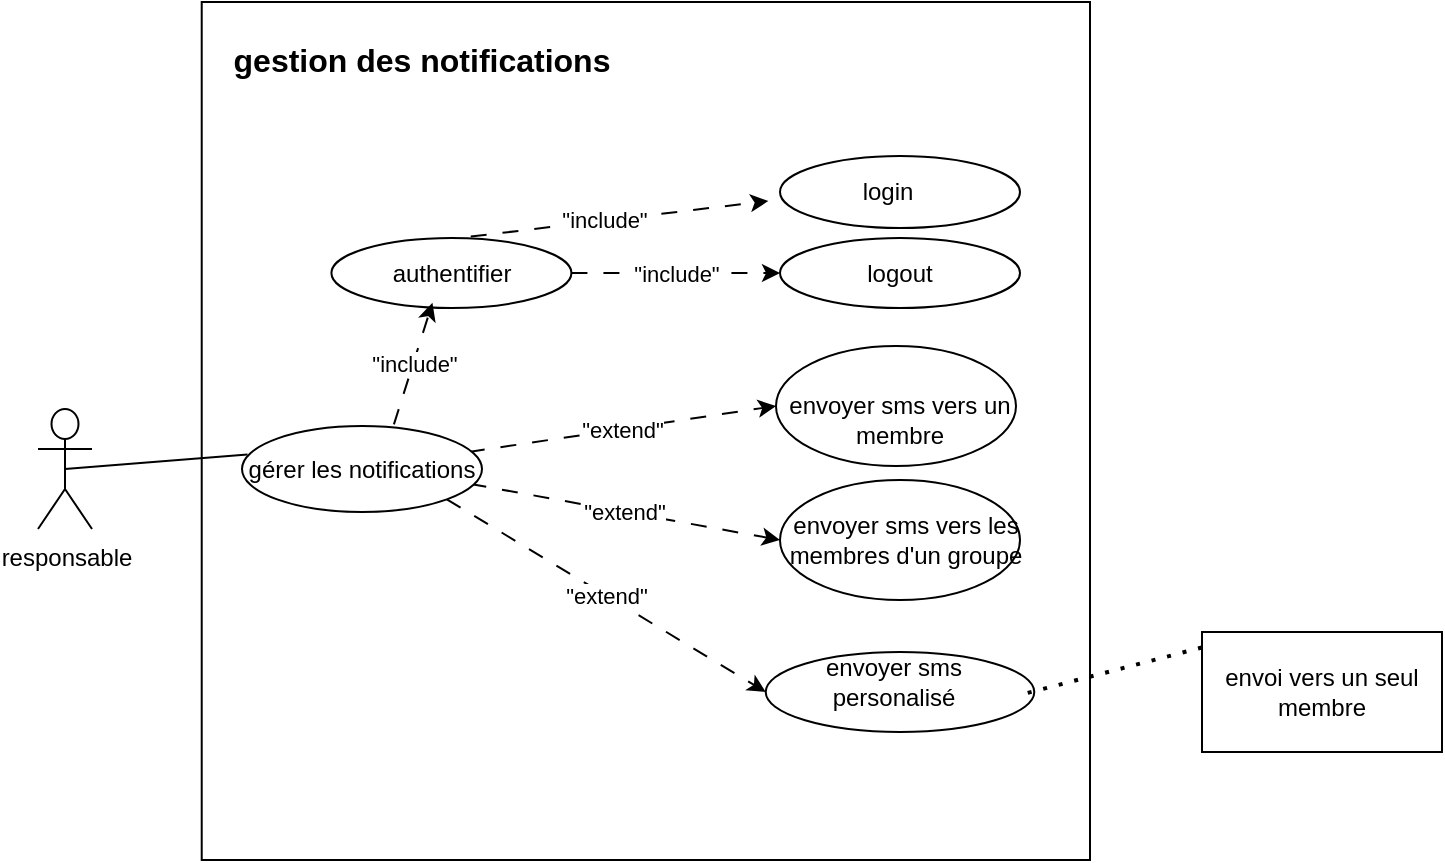 <mxfile version="27.0.9">
  <diagram name="Page-1" id="1hs5s9o86z9CkmKRlvlU">
    <mxGraphModel dx="692" dy="595" grid="0" gridSize="10" guides="1" tooltips="1" connect="1" arrows="1" fold="1" page="1" pageScale="1" pageWidth="827" pageHeight="1169" math="0" shadow="0">
      <root>
        <mxCell id="0" />
        <mxCell id="1" parent="0" />
        <mxCell id="x0ar0F_R1HiH6jSFdx14-1" value="" style="rounded=0;whiteSpace=wrap;html=1;movable=1;resizable=1;rotatable=1;deletable=1;editable=1;locked=0;connectable=1;" parent="1" vertex="1">
          <mxGeometry x="105.86" y="100" width="444.14" height="429" as="geometry" />
        </mxCell>
        <mxCell id="m7XsVHhVL0BLHQTgYPTq-2" value="responsable" style="shape=umlActor;verticalLabelPosition=bottom;verticalAlign=top;html=1;" parent="1" vertex="1">
          <mxGeometry x="24" y="303.5" width="27" height="60" as="geometry" />
        </mxCell>
        <mxCell id="m7XsVHhVL0BLHQTgYPTq-6" value="" style="shape=ellipse;container=1;horizontal=1;horizontalStack=0;resizeParent=1;resizeParentMax=0;resizeLast=0;html=1;dashed=0;collapsible=0;" parent="1" vertex="1">
          <mxGeometry x="395" y="177" width="120" height="36" as="geometry" />
        </mxCell>
        <mxCell id="m7XsVHhVL0BLHQTgYPTq-7" value="login" style="html=1;strokeColor=none;fillColor=none;align=center;verticalAlign=middle;rotatable=0;whiteSpace=wrap;" parent="m7XsVHhVL0BLHQTgYPTq-6" vertex="1">
          <mxGeometry x="-5.8" y="13.5" width="120" height="9" as="geometry" />
        </mxCell>
        <mxCell id="m7XsVHhVL0BLHQTgYPTq-11" value="" style="shape=ellipse;container=1;horizontal=1;horizontalStack=0;resizeParent=1;resizeParentMax=0;resizeLast=0;html=1;dashed=0;collapsible=0;" parent="1" vertex="1">
          <mxGeometry x="395" y="218" width="120" height="35" as="geometry" />
        </mxCell>
        <mxCell id="m7XsVHhVL0BLHQTgYPTq-12" value="logout" style="html=1;strokeColor=none;fillColor=none;align=center;verticalAlign=middle;rotatable=0;whiteSpace=wrap;" parent="m7XsVHhVL0BLHQTgYPTq-11" vertex="1">
          <mxGeometry y="13.125" width="120" height="8.75" as="geometry" />
        </mxCell>
        <mxCell id="m7XsVHhVL0BLHQTgYPTq-19" value="" style="shape=ellipse;container=1;horizontal=1;horizontalStack=0;resizeParent=1;resizeParentMax=0;resizeLast=0;html=1;dashed=0;collapsible=0;" parent="1" vertex="1">
          <mxGeometry x="393" y="272" width="120" height="60" as="geometry" />
        </mxCell>
        <mxCell id="m7XsVHhVL0BLHQTgYPTq-20" value="envoyer sms vers un membre" style="html=1;strokeColor=none;fillColor=none;align=center;verticalAlign=middle;rotatable=0;whiteSpace=wrap;" parent="m7XsVHhVL0BLHQTgYPTq-19" vertex="1">
          <mxGeometry x="2" y="29.001" width="120" height="15" as="geometry" />
        </mxCell>
        <mxCell id="m7XsVHhVL0BLHQTgYPTq-45" value="&quot;include&quot;" style="endArrow=classic;html=1;rounded=0;entryX=0;entryY=1;entryDx=0;entryDy=0;endFill=1;exitX=0.448;exitY=0.034;exitDx=0;exitDy=0;exitPerimeter=0;dashed=1;dashPattern=8 8;" parent="1" target="m7XsVHhVL0BLHQTgYPTq-7" edge="1" source="IpsxSTV4VF9uKnn7z6dg-2">
          <mxGeometry width="50" height="50" relative="1" as="geometry">
            <mxPoint x="-21" y="206" as="sourcePoint" />
            <mxPoint x="355" y="274" as="targetPoint" />
          </mxGeometry>
        </mxCell>
        <mxCell id="m7XsVHhVL0BLHQTgYPTq-46" value="&quot;include&quot;" style="endArrow=classic;html=1;rounded=0;entryX=0;entryY=0.5;entryDx=0;entryDy=0;endFill=1;dashed=1;dashPattern=8 8;" parent="1" target="m7XsVHhVL0BLHQTgYPTq-12" edge="1" source="IpsxSTV4VF9uKnn7z6dg-2">
          <mxGeometry width="50" height="50" relative="1" as="geometry">
            <mxPoint x="-9" y="223" as="sourcePoint" />
            <mxPoint x="309" y="264" as="targetPoint" />
          </mxGeometry>
        </mxCell>
        <mxCell id="m7XsVHhVL0BLHQTgYPTq-48" value="&quot;extend&quot;" style="endArrow=classic;html=1;rounded=0;entryX=0;entryY=0.5;entryDx=0;entryDy=0;endFill=1;exitX=0.945;exitY=0.302;exitDx=0;exitDy=0;exitPerimeter=0;dashed=1;dashPattern=8 8;" parent="1" target="m7XsVHhVL0BLHQTgYPTq-19" edge="1" source="IpsxSTV4VF9uKnn7z6dg-1">
          <mxGeometry width="50" height="50" relative="1" as="geometry">
            <mxPoint x="-6" y="244" as="sourcePoint" />
            <mxPoint x="579" y="394" as="targetPoint" />
            <Array as="points" />
          </mxGeometry>
        </mxCell>
        <mxCell id="m7XsVHhVL0BLHQTgYPTq-110" value="" style="shape=ellipse;container=1;horizontal=1;horizontalStack=0;resizeParent=1;resizeParentMax=0;resizeLast=0;html=1;dashed=0;collapsible=0;" parent="1" vertex="1">
          <mxGeometry x="395" y="339" width="120" height="60" as="geometry" />
        </mxCell>
        <mxCell id="m7XsVHhVL0BLHQTgYPTq-111" value="envoyer sms vers les membres d&#39;un groupe" style="html=1;strokeColor=none;fillColor=none;align=center;verticalAlign=middle;rotatable=0;whiteSpace=wrap;" parent="m7XsVHhVL0BLHQTgYPTq-110" vertex="1">
          <mxGeometry x="3.29" y="22.501" width="120" height="15" as="geometry" />
        </mxCell>
        <mxCell id="m7XsVHhVL0BLHQTgYPTq-112" value="&quot;extend&quot;" style="endArrow=classic;html=1;rounded=0;entryX=0;entryY=0.5;entryDx=0;entryDy=0;endFill=1;exitX=0.952;exitY=0.674;exitDx=0;exitDy=0;exitPerimeter=0;dashed=1;dashPattern=8 8;" parent="1" target="m7XsVHhVL0BLHQTgYPTq-110" edge="1" source="IpsxSTV4VF9uKnn7z6dg-1">
          <mxGeometry width="50" height="50" relative="1" as="geometry">
            <mxPoint x="-5" y="264" as="sourcePoint" />
            <mxPoint x="591" y="476" as="targetPoint" />
            <Array as="points" />
          </mxGeometry>
        </mxCell>
        <mxCell id="m7XsVHhVL0BLHQTgYPTq-150" value="" style="shape=ellipse;container=1;horizontal=1;horizontalStack=0;resizeParent=1;resizeParentMax=0;resizeLast=0;html=1;dashed=0;collapsible=0;" parent="1" vertex="1">
          <mxGeometry x="387.86" y="425" width="134.29" height="40" as="geometry" />
        </mxCell>
        <mxCell id="m7XsVHhVL0BLHQTgYPTq-151" value="envoyer sms personalisé" style="html=1;strokeColor=none;fillColor=none;align=center;verticalAlign=middle;rotatable=0;whiteSpace=wrap;" parent="m7XsVHhVL0BLHQTgYPTq-150" vertex="1">
          <mxGeometry x="-3.288" y="10.46" width="134.29" height="10" as="geometry" />
        </mxCell>
        <mxCell id="m7XsVHhVL0BLHQTgYPTq-152" value="&quot;extend&quot;" style="endArrow=classic;html=1;rounded=0;entryX=0;entryY=0.5;entryDx=0;entryDy=0;endFill=1;exitX=1;exitY=1;exitDx=0;exitDy=0;dashed=1;dashPattern=8 8;" parent="1" target="m7XsVHhVL0BLHQTgYPTq-150" edge="1" source="IpsxSTV4VF9uKnn7z6dg-1">
          <mxGeometry width="50" height="50" relative="1" as="geometry">
            <mxPoint x="-15" y="279" as="sourcePoint" />
            <mxPoint x="591" y="566" as="targetPoint" />
            <Array as="points" />
          </mxGeometry>
        </mxCell>
        <mxCell id="x0ar0F_R1HiH6jSFdx14-2" value="&lt;font&gt;gestion des notifications&lt;/font&gt;" style="text;html=1;align=center;verticalAlign=middle;whiteSpace=wrap;rounded=0;fontSize=16;fontStyle=1" parent="1" vertex="1">
          <mxGeometry x="115" y="114" width="202" height="30" as="geometry" />
        </mxCell>
        <mxCell id="IpsxSTV4VF9uKnn7z6dg-1" value="gérer les notifications" style="ellipse;whiteSpace=wrap;html=1;" vertex="1" parent="1">
          <mxGeometry x="126" y="312" width="120" height="43" as="geometry" />
        </mxCell>
        <mxCell id="IpsxSTV4VF9uKnn7z6dg-2" value="authentifier" style="ellipse;whiteSpace=wrap;html=1;" vertex="1" parent="1">
          <mxGeometry x="170.71" y="218" width="120" height="35" as="geometry" />
        </mxCell>
        <mxCell id="IpsxSTV4VF9uKnn7z6dg-4" value="&quot;include&quot;" style="endArrow=classic;html=1;rounded=0;entryX=0.421;entryY=0.926;entryDx=0;entryDy=0;entryPerimeter=0;exitX=0.633;exitY=-0.019;exitDx=0;exitDy=0;exitPerimeter=0;dashed=1;dashPattern=8 8;" edge="1" parent="1" source="IpsxSTV4VF9uKnn7z6dg-1" target="IpsxSTV4VF9uKnn7z6dg-2">
          <mxGeometry width="50" height="50" relative="1" as="geometry">
            <mxPoint x="216" y="351" as="sourcePoint" />
            <mxPoint x="266" y="301" as="targetPoint" />
          </mxGeometry>
        </mxCell>
        <mxCell id="IpsxSTV4VF9uKnn7z6dg-6" value="envoi vers un seul membre" style="rounded=0;whiteSpace=wrap;html=1;" vertex="1" parent="1">
          <mxGeometry x="606" y="415" width="120" height="60" as="geometry" />
        </mxCell>
        <mxCell id="IpsxSTV4VF9uKnn7z6dg-7" value="" style="endArrow=none;dashed=1;html=1;dashPattern=1 3;strokeWidth=2;rounded=0;entryX=0.017;entryY=0.12;entryDx=0;entryDy=0;entryPerimeter=0;exitX=1;exitY=1;exitDx=0;exitDy=0;" edge="1" parent="1" source="m7XsVHhVL0BLHQTgYPTq-151" target="IpsxSTV4VF9uKnn7z6dg-6">
          <mxGeometry width="50" height="50" relative="1" as="geometry">
            <mxPoint x="344" y="334" as="sourcePoint" />
            <mxPoint x="394" y="284" as="targetPoint" />
          </mxGeometry>
        </mxCell>
        <mxCell id="IpsxSTV4VF9uKnn7z6dg-8" value="" style="endArrow=none;html=1;rounded=0;exitX=0.5;exitY=0.5;exitDx=0;exitDy=0;exitPerimeter=0;entryX=0.023;entryY=0.33;entryDx=0;entryDy=0;entryPerimeter=0;" edge="1" parent="1" source="m7XsVHhVL0BLHQTgYPTq-2" target="IpsxSTV4VF9uKnn7z6dg-1">
          <mxGeometry width="50" height="50" relative="1" as="geometry">
            <mxPoint x="344" y="334" as="sourcePoint" />
            <mxPoint x="394" y="284" as="targetPoint" />
          </mxGeometry>
        </mxCell>
      </root>
    </mxGraphModel>
  </diagram>
</mxfile>
